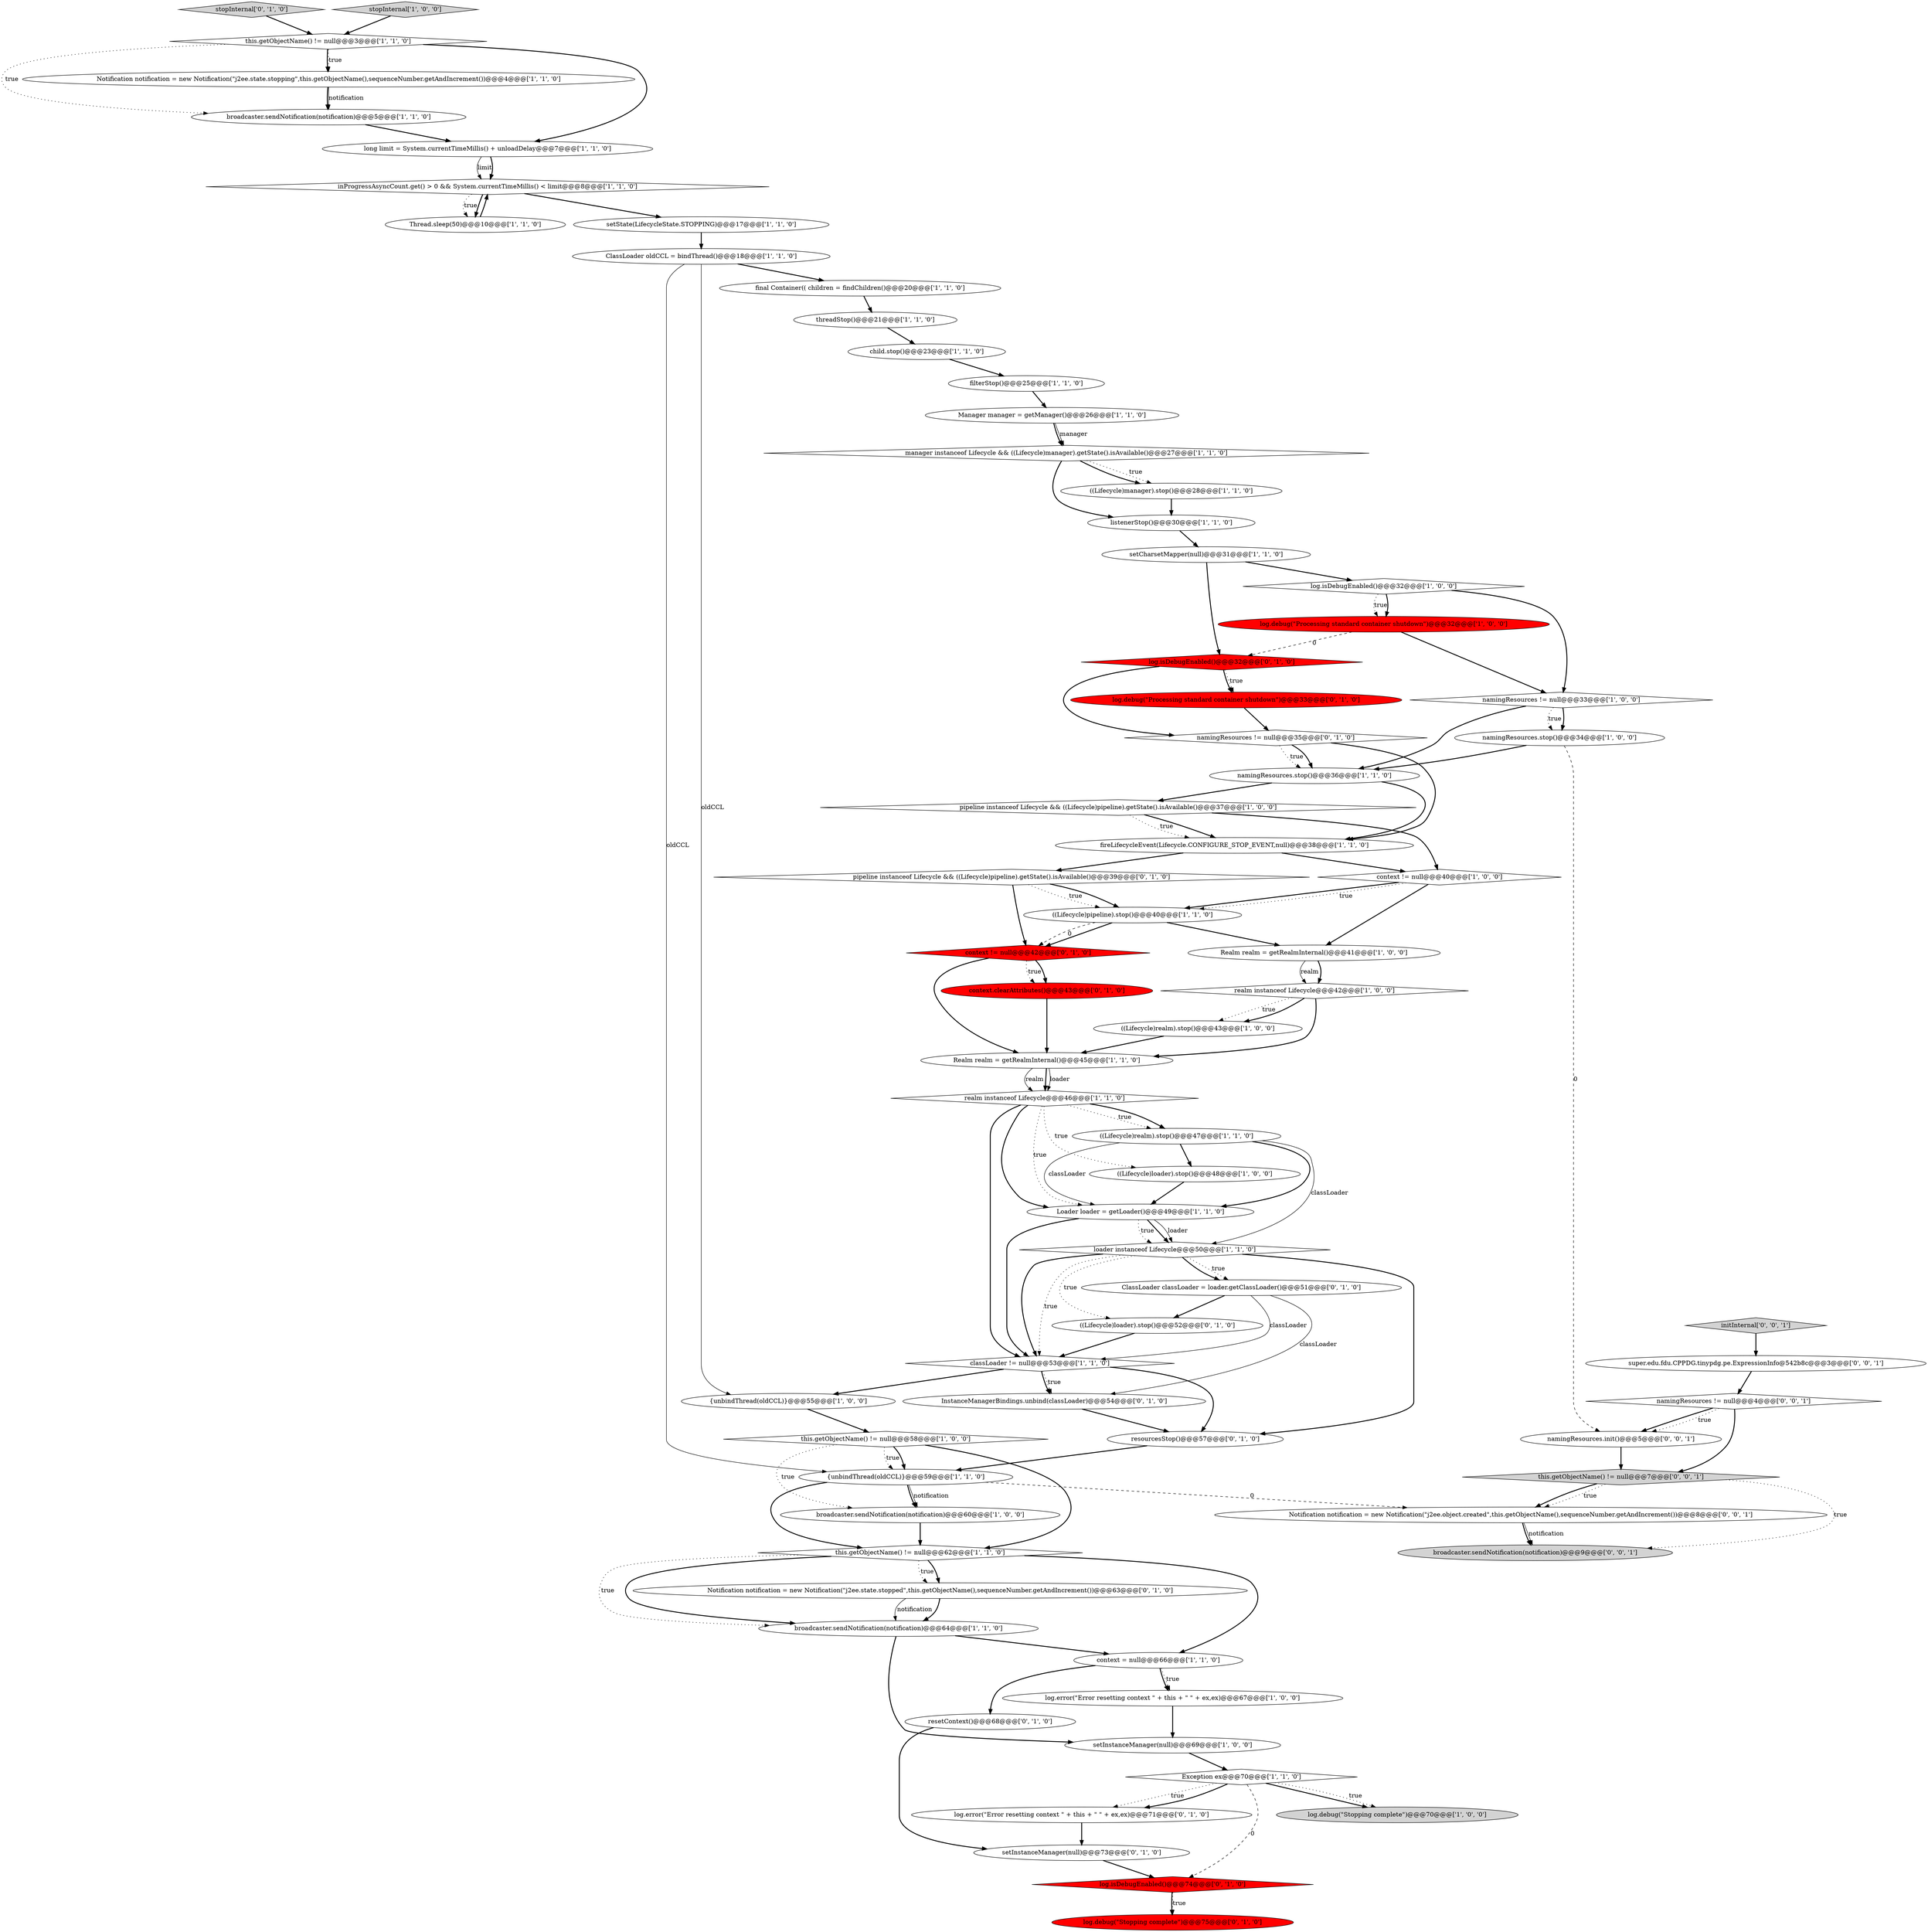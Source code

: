 digraph {
53 [style = filled, label = "stopInternal['0', '1', '0']", fillcolor = lightgray, shape = diamond image = "AAA0AAABBB2BBB"];
19 [style = filled, label = "Realm realm = getRealmInternal()@@@45@@@['1', '1', '0']", fillcolor = white, shape = ellipse image = "AAA0AAABBB1BBB"];
8 [style = filled, label = "Manager manager = getManager()@@@26@@@['1', '1', '0']", fillcolor = white, shape = ellipse image = "AAA0AAABBB1BBB"];
10 [style = filled, label = "this.getObjectName() != null@@@3@@@['1', '1', '0']", fillcolor = white, shape = diamond image = "AAA0AAABBB1BBB"];
25 [style = filled, label = "log.debug(\"Processing standard container shutdown\")@@@32@@@['1', '0', '0']", fillcolor = red, shape = ellipse image = "AAA1AAABBB1BBB"];
27 [style = filled, label = "Notification notification = new Notification(\"j2ee.state.stopping\",this.getObjectName(),sequenceNumber.getAndIncrement())@@@4@@@['1', '1', '0']", fillcolor = white, shape = ellipse image = "AAA0AAABBB1BBB"];
49 [style = filled, label = "context.clearAttributes()@@@43@@@['0', '1', '0']", fillcolor = red, shape = ellipse image = "AAA1AAABBB2BBB"];
30 [style = filled, label = "namingResources.stop()@@@36@@@['1', '1', '0']", fillcolor = white, shape = ellipse image = "AAA0AAABBB1BBB"];
58 [style = filled, label = "log.debug(\"Stopping complete\")@@@75@@@['0', '1', '0']", fillcolor = red, shape = ellipse image = "AAA1AAABBB2BBB"];
3 [style = filled, label = "context != null@@@40@@@['1', '0', '0']", fillcolor = white, shape = diamond image = "AAA0AAABBB1BBB"];
50 [style = filled, label = "log.error(\"Error resetting context \" + this + \" \" + ex,ex)@@@71@@@['0', '1', '0']", fillcolor = white, shape = ellipse image = "AAA0AAABBB2BBB"];
52 [style = filled, label = "log.debug(\"Processing standard container shutdown\")@@@33@@@['0', '1', '0']", fillcolor = red, shape = ellipse image = "AAA1AAABBB2BBB"];
69 [style = filled, label = "initInternal['0', '0', '1']", fillcolor = lightgray, shape = diamond image = "AAA0AAABBB3BBB"];
48 [style = filled, label = "log.isDebugEnabled()@@@74@@@['0', '1', '0']", fillcolor = red, shape = diamond image = "AAA1AAABBB2BBB"];
21 [style = filled, label = "Loader loader = getLoader()@@@49@@@['1', '1', '0']", fillcolor = white, shape = ellipse image = "AAA0AAABBB1BBB"];
7 [style = filled, label = "log.isDebugEnabled()@@@32@@@['1', '0', '0']", fillcolor = white, shape = diamond image = "AAA0AAABBB1BBB"];
67 [style = filled, label = "this.getObjectName() != null@@@7@@@['0', '0', '1']", fillcolor = lightgray, shape = diamond image = "AAA0AAABBB3BBB"];
41 [style = filled, label = "broadcaster.sendNotification(notification)@@@5@@@['1', '1', '0']", fillcolor = white, shape = ellipse image = "AAA0AAABBB1BBB"];
35 [style = filled, label = "child.stop()@@@23@@@['1', '1', '0']", fillcolor = white, shape = ellipse image = "AAA0AAABBB1BBB"];
59 [style = filled, label = "namingResources != null@@@35@@@['0', '1', '0']", fillcolor = white, shape = diamond image = "AAA0AAABBB2BBB"];
0 [style = filled, label = "log.error(\"Error resetting context \" + this + \" \" + ex,ex)@@@67@@@['1', '0', '0']", fillcolor = white, shape = ellipse image = "AAA0AAABBB1BBB"];
12 [style = filled, label = "fireLifecycleEvent(Lifecycle.CONFIGURE_STOP_EVENT,null)@@@38@@@['1', '1', '0']", fillcolor = white, shape = ellipse image = "AAA0AAABBB1BBB"];
40 [style = filled, label = "Exception ex@@@70@@@['1', '1', '0']", fillcolor = white, shape = diamond image = "AAA0AAABBB1BBB"];
5 [style = filled, label = "final Container(( children = findChildren()@@@20@@@['1', '1', '0']", fillcolor = white, shape = ellipse image = "AAA0AAABBB1BBB"];
45 [style = filled, label = "long limit = System.currentTimeMillis() + unloadDelay@@@7@@@['1', '1', '0']", fillcolor = white, shape = ellipse image = "AAA0AAABBB1BBB"];
23 [style = filled, label = "this.getObjectName() != null@@@58@@@['1', '0', '0']", fillcolor = white, shape = diamond image = "AAA0AAABBB1BBB"];
4 [style = filled, label = "setInstanceManager(null)@@@69@@@['1', '0', '0']", fillcolor = white, shape = ellipse image = "AAA0AAABBB1BBB"];
64 [style = filled, label = "InstanceManagerBindings.unbind(classLoader)@@@54@@@['0', '1', '0']", fillcolor = white, shape = ellipse image = "AAA0AAABBB2BBB"];
43 [style = filled, label = "pipeline instanceof Lifecycle && ((Lifecycle)pipeline).getState().isAvailable()@@@37@@@['1', '0', '0']", fillcolor = white, shape = diamond image = "AAA0AAABBB1BBB"];
36 [style = filled, label = "((Lifecycle)realm).stop()@@@43@@@['1', '0', '0']", fillcolor = white, shape = ellipse image = "AAA0AAABBB1BBB"];
31 [style = filled, label = "((Lifecycle)loader).stop()@@@48@@@['1', '0', '0']", fillcolor = white, shape = ellipse image = "AAA0AAABBB1BBB"];
18 [style = filled, label = "listenerStop()@@@30@@@['1', '1', '0']", fillcolor = white, shape = ellipse image = "AAA0AAABBB1BBB"];
15 [style = filled, label = "stopInternal['1', '0', '0']", fillcolor = lightgray, shape = diamond image = "AAA0AAABBB1BBB"];
33 [style = filled, label = "log.debug(\"Stopping complete\")@@@70@@@['1', '0', '0']", fillcolor = lightgray, shape = ellipse image = "AAA0AAABBB1BBB"];
46 [style = filled, label = "{unbindThread(oldCCL)}@@@59@@@['1', '1', '0']", fillcolor = white, shape = ellipse image = "AAA0AAABBB1BBB"];
34 [style = filled, label = "Realm realm = getRealmInternal()@@@41@@@['1', '0', '0']", fillcolor = white, shape = ellipse image = "AAA0AAABBB1BBB"];
9 [style = filled, label = "ClassLoader oldCCL = bindThread()@@@18@@@['1', '1', '0']", fillcolor = white, shape = ellipse image = "AAA0AAABBB1BBB"];
55 [style = filled, label = "ClassLoader classLoader = loader.getClassLoader()@@@51@@@['0', '1', '0']", fillcolor = white, shape = ellipse image = "AAA0AAABBB2BBB"];
16 [style = filled, label = "threadStop()@@@21@@@['1', '1', '0']", fillcolor = white, shape = ellipse image = "AAA0AAABBB1BBB"];
6 [style = filled, label = "namingResources != null@@@33@@@['1', '0', '0']", fillcolor = white, shape = diamond image = "AAA0AAABBB1BBB"];
44 [style = filled, label = "setState(LifecycleState.STOPPING)@@@17@@@['1', '1', '0']", fillcolor = white, shape = ellipse image = "AAA0AAABBB1BBB"];
39 [style = filled, label = "classLoader != null@@@53@@@['1', '1', '0']", fillcolor = white, shape = diamond image = "AAA0AAABBB1BBB"];
38 [style = filled, label = "((Lifecycle)pipeline).stop()@@@40@@@['1', '1', '0']", fillcolor = white, shape = ellipse image = "AAA0AAABBB1BBB"];
56 [style = filled, label = "setInstanceManager(null)@@@73@@@['0', '1', '0']", fillcolor = white, shape = ellipse image = "AAA0AAABBB2BBB"];
2 [style = filled, label = "Thread.sleep(50)@@@10@@@['1', '1', '0']", fillcolor = white, shape = ellipse image = "AAA0AAABBB1BBB"];
24 [style = filled, label = "broadcaster.sendNotification(notification)@@@60@@@['1', '0', '0']", fillcolor = white, shape = ellipse image = "AAA0AAABBB1BBB"];
42 [style = filled, label = "setCharsetMapper(null)@@@31@@@['1', '1', '0']", fillcolor = white, shape = ellipse image = "AAA0AAABBB1BBB"];
47 [style = filled, label = "manager instanceof Lifecycle && ((Lifecycle)manager).getState().isAvailable()@@@27@@@['1', '1', '0']", fillcolor = white, shape = diamond image = "AAA0AAABBB1BBB"];
61 [style = filled, label = "log.isDebugEnabled()@@@32@@@['0', '1', '0']", fillcolor = red, shape = diamond image = "AAA1AAABBB2BBB"];
65 [style = filled, label = "namingResources.init()@@@5@@@['0', '0', '1']", fillcolor = white, shape = ellipse image = "AAA0AAABBB3BBB"];
26 [style = filled, label = "realm instanceof Lifecycle@@@42@@@['1', '0', '0']", fillcolor = white, shape = diamond image = "AAA0AAABBB1BBB"];
71 [style = filled, label = "Notification notification = new Notification(\"j2ee.object.created\",this.getObjectName(),sequenceNumber.getAndIncrement())@@@8@@@['0', '0', '1']", fillcolor = white, shape = ellipse image = "AAA0AAABBB3BBB"];
63 [style = filled, label = "pipeline instanceof Lifecycle && ((Lifecycle)pipeline).getState().isAvailable()@@@39@@@['0', '1', '0']", fillcolor = white, shape = diamond image = "AAA0AAABBB2BBB"];
28 [style = filled, label = "((Lifecycle)manager).stop()@@@28@@@['1', '1', '0']", fillcolor = white, shape = ellipse image = "AAA0AAABBB1BBB"];
60 [style = filled, label = "((Lifecycle)loader).stop()@@@52@@@['0', '1', '0']", fillcolor = white, shape = ellipse image = "AAA0AAABBB2BBB"];
57 [style = filled, label = "context != null@@@42@@@['0', '1', '0']", fillcolor = red, shape = diamond image = "AAA1AAABBB2BBB"];
37 [style = filled, label = "realm instanceof Lifecycle@@@46@@@['1', '1', '0']", fillcolor = white, shape = diamond image = "AAA0AAABBB1BBB"];
17 [style = filled, label = "namingResources.stop()@@@34@@@['1', '0', '0']", fillcolor = white, shape = ellipse image = "AAA0AAABBB1BBB"];
13 [style = filled, label = "context = null@@@66@@@['1', '1', '0']", fillcolor = white, shape = ellipse image = "AAA0AAABBB1BBB"];
14 [style = filled, label = "broadcaster.sendNotification(notification)@@@64@@@['1', '1', '0']", fillcolor = white, shape = ellipse image = "AAA0AAABBB1BBB"];
20 [style = filled, label = "((Lifecycle)realm).stop()@@@47@@@['1', '1', '0']", fillcolor = white, shape = ellipse image = "AAA0AAABBB1BBB"];
22 [style = filled, label = "this.getObjectName() != null@@@62@@@['1', '1', '0']", fillcolor = white, shape = diamond image = "AAA0AAABBB1BBB"];
29 [style = filled, label = "loader instanceof Lifecycle@@@50@@@['1', '1', '0']", fillcolor = white, shape = diamond image = "AAA0AAABBB1BBB"];
32 [style = filled, label = "inProgressAsyncCount.get() > 0 && System.currentTimeMillis() < limit@@@8@@@['1', '1', '0']", fillcolor = white, shape = diamond image = "AAA0AAABBB1BBB"];
1 [style = filled, label = "filterStop()@@@25@@@['1', '1', '0']", fillcolor = white, shape = ellipse image = "AAA0AAABBB1BBB"];
54 [style = filled, label = "resourcesStop()@@@57@@@['0', '1', '0']", fillcolor = white, shape = ellipse image = "AAA0AAABBB2BBB"];
11 [style = filled, label = "{unbindThread(oldCCL)}@@@55@@@['1', '0', '0']", fillcolor = white, shape = ellipse image = "AAA0AAABBB1BBB"];
51 [style = filled, label = "resetContext()@@@68@@@['0', '1', '0']", fillcolor = white, shape = ellipse image = "AAA0AAABBB2BBB"];
66 [style = filled, label = "namingResources != null@@@4@@@['0', '0', '1']", fillcolor = white, shape = diamond image = "AAA0AAABBB3BBB"];
70 [style = filled, label = "super.edu.fdu.CPPDG.tinypdg.pe.ExpressionInfo@542b8c@@@3@@@['0', '0', '1']", fillcolor = white, shape = ellipse image = "AAA0AAABBB3BBB"];
62 [style = filled, label = "Notification notification = new Notification(\"j2ee.state.stopped\",this.getObjectName(),sequenceNumber.getAndIncrement())@@@63@@@['0', '1', '0']", fillcolor = white, shape = ellipse image = "AAA0AAABBB2BBB"];
68 [style = filled, label = "broadcaster.sendNotification(notification)@@@9@@@['0', '0', '1']", fillcolor = lightgray, shape = ellipse image = "AAA0AAABBB3BBB"];
40->50 [style = dotted, label="true"];
62->14 [style = bold, label=""];
15->10 [style = bold, label=""];
70->66 [style = bold, label=""];
65->67 [style = bold, label=""];
9->11 [style = solid, label="oldCCL"];
50->56 [style = bold, label=""];
31->21 [style = bold, label=""];
39->54 [style = bold, label=""];
67->71 [style = bold, label=""];
52->59 [style = bold, label=""];
3->38 [style = bold, label=""];
25->6 [style = bold, label=""];
61->59 [style = bold, label=""];
23->46 [style = dotted, label="true"];
22->14 [style = dotted, label="true"];
59->12 [style = bold, label=""];
3->34 [style = bold, label=""];
37->31 [style = dotted, label="true"];
9->46 [style = solid, label="oldCCL"];
13->51 [style = bold, label=""];
43->3 [style = bold, label=""];
45->32 [style = solid, label="limit"];
23->22 [style = bold, label=""];
17->65 [style = dashed, label="0"];
34->26 [style = bold, label=""];
39->64 [style = bold, label=""];
8->47 [style = bold, label=""];
9->5 [style = bold, label=""];
41->45 [style = bold, label=""];
67->71 [style = dotted, label="true"];
2->32 [style = bold, label=""];
25->61 [style = dashed, label="0"];
63->38 [style = bold, label=""];
8->47 [style = solid, label="manager"];
60->39 [style = bold, label=""];
26->36 [style = dotted, label="true"];
22->13 [style = bold, label=""];
55->60 [style = bold, label=""];
40->50 [style = bold, label=""];
43->12 [style = dotted, label="true"];
28->18 [style = bold, label=""];
29->55 [style = dotted, label="true"];
29->39 [style = bold, label=""];
62->14 [style = solid, label="notification"];
59->30 [style = dotted, label="true"];
66->67 [style = bold, label=""];
54->46 [style = bold, label=""];
46->24 [style = bold, label=""];
21->29 [style = dotted, label="true"];
32->2 [style = dotted, label="true"];
47->28 [style = bold, label=""];
61->52 [style = bold, label=""];
12->63 [style = bold, label=""];
61->52 [style = dotted, label="true"];
37->21 [style = bold, label=""];
47->28 [style = dotted, label="true"];
20->31 [style = bold, label=""];
38->57 [style = bold, label=""];
19->37 [style = bold, label=""];
34->26 [style = solid, label="realm"];
21->29 [style = bold, label=""];
43->12 [style = bold, label=""];
71->68 [style = bold, label=""];
13->0 [style = dotted, label="true"];
20->29 [style = solid, label="classLoader"];
21->29 [style = solid, label="loader"];
46->24 [style = solid, label="notification"];
10->45 [style = bold, label=""];
7->6 [style = bold, label=""];
37->20 [style = dotted, label="true"];
56->48 [style = bold, label=""];
57->49 [style = dotted, label="true"];
42->7 [style = bold, label=""];
71->68 [style = solid, label="notification"];
63->38 [style = dotted, label="true"];
22->14 [style = bold, label=""];
39->64 [style = dotted, label="true"];
53->10 [style = bold, label=""];
23->24 [style = dotted, label="true"];
42->61 [style = bold, label=""];
29->39 [style = dotted, label="true"];
14->4 [style = bold, label=""];
13->0 [style = bold, label=""];
27->41 [style = solid, label="notification"];
29->60 [style = dotted, label="true"];
6->17 [style = bold, label=""];
66->65 [style = bold, label=""];
48->58 [style = bold, label=""];
1->8 [style = bold, label=""];
47->18 [style = bold, label=""];
30->43 [style = bold, label=""];
46->71 [style = dashed, label="0"];
57->19 [style = bold, label=""];
22->62 [style = dotted, label="true"];
63->57 [style = bold, label=""];
45->32 [style = bold, label=""];
10->41 [style = dotted, label="true"];
26->19 [style = bold, label=""];
29->54 [style = bold, label=""];
48->58 [style = dotted, label="true"];
40->48 [style = dashed, label="0"];
5->16 [style = bold, label=""];
29->55 [style = bold, label=""];
55->39 [style = solid, label="classLoader"];
40->33 [style = bold, label=""];
30->12 [style = bold, label=""];
35->1 [style = bold, label=""];
21->39 [style = bold, label=""];
3->38 [style = dotted, label="true"];
49->19 [style = bold, label=""];
38->34 [style = bold, label=""];
32->44 [style = bold, label=""];
38->57 [style = dashed, label="0"];
12->3 [style = bold, label=""];
14->13 [style = bold, label=""];
44->9 [style = bold, label=""];
37->39 [style = bold, label=""];
36->19 [style = bold, label=""];
46->22 [style = bold, label=""];
4->40 [style = bold, label=""];
40->33 [style = dotted, label="true"];
55->64 [style = solid, label="classLoader"];
10->27 [style = bold, label=""];
19->37 [style = solid, label="loader"];
26->36 [style = bold, label=""];
37->21 [style = dotted, label="true"];
37->20 [style = bold, label=""];
23->46 [style = bold, label=""];
51->56 [style = bold, label=""];
17->30 [style = bold, label=""];
64->54 [style = bold, label=""];
39->11 [style = bold, label=""];
24->22 [style = bold, label=""];
32->2 [style = bold, label=""];
6->17 [style = dotted, label="true"];
20->21 [style = bold, label=""];
19->37 [style = solid, label="realm"];
22->62 [style = bold, label=""];
0->4 [style = bold, label=""];
20->21 [style = solid, label="classLoader"];
27->41 [style = bold, label=""];
7->25 [style = dotted, label="true"];
59->30 [style = bold, label=""];
57->49 [style = bold, label=""];
7->25 [style = bold, label=""];
10->27 [style = dotted, label="true"];
66->65 [style = dotted, label="true"];
69->70 [style = bold, label=""];
16->35 [style = bold, label=""];
11->23 [style = bold, label=""];
67->68 [style = dotted, label="true"];
18->42 [style = bold, label=""];
6->30 [style = bold, label=""];
}
